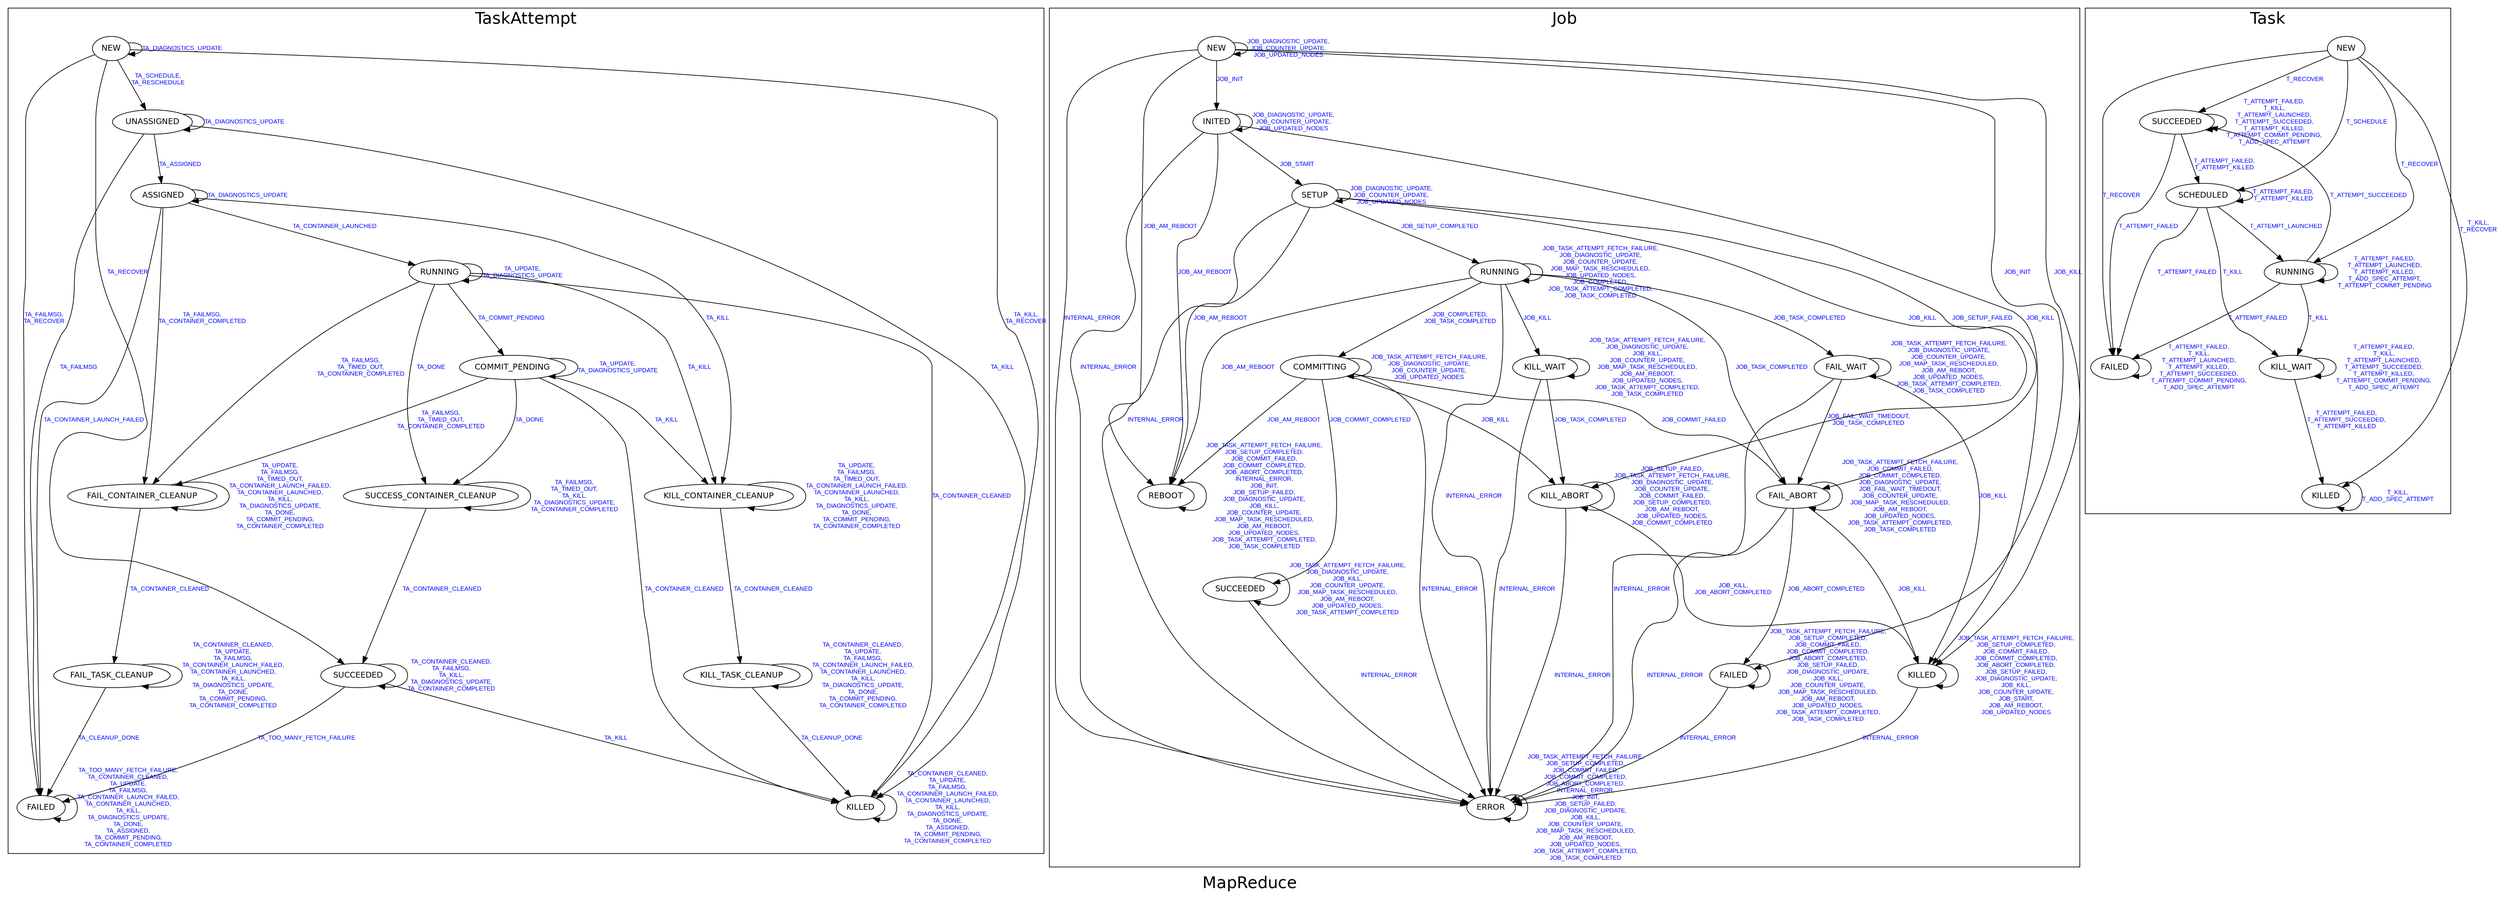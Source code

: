 digraph MapReduce {
graph [ label="MapReduce", fontsize=24, fontname=Helvetica];
node [fontsize=12, fontname=Helvetica];
edge [fontsize=9, fontcolor=blue, fontname=Arial];
subgraph cluster_TaskAttempt {
label="TaskAttempt"
  "TaskAttempt.NEW" [ label = NEW ];
  "TaskAttempt.NEW" -> "TaskAttempt.FAILED" [ label = "TA_FAILMSG,\nTA_RECOVER" ];
  "TaskAttempt.NEW" -> "TaskAttempt.UNASSIGNED" [ label = "TA_SCHEDULE,\nTA_RESCHEDULE" ];
  "TaskAttempt.NEW" -> "TaskAttempt.KILLED" [ label = "TA_KILL,\nTA_RECOVER" ];
  "TaskAttempt.NEW" -> "TaskAttempt.NEW" [ label = "TA_DIAGNOSTICS_UPDATE" ];
  "TaskAttempt.NEW" -> "TaskAttempt.SUCCEEDED" [ label = "TA_RECOVER" ];
  "TaskAttempt.SUCCEEDED" [ label = SUCCEEDED ];
  "TaskAttempt.SUCCEEDED" -> "TaskAttempt.FAILED" [ label = "TA_TOO_MANY_FETCH_FAILURE" ];
  "TaskAttempt.SUCCEEDED" -> "TaskAttempt.SUCCEEDED" [ label = "TA_CONTAINER_CLEANED,\nTA_FAILMSG,\nTA_KILL,\nTA_DIAGNOSTICS_UPDATE,\nTA_CONTAINER_COMPLETED" ];
  "TaskAttempt.SUCCEEDED" -> "TaskAttempt.KILLED" [ label = "TA_KILL" ];
  "TaskAttempt.COMMIT_PENDING" [ label = COMMIT_PENDING ];
  "TaskAttempt.COMMIT_PENDING" -> "TaskAttempt.KILLED" [ label = "TA_CONTAINER_CLEANED" ];
  "TaskAttempt.COMMIT_PENDING" -> "TaskAttempt.COMMIT_PENDING" [ label = "TA_UPDATE,\nTA_DIAGNOSTICS_UPDATE" ];
  "TaskAttempt.COMMIT_PENDING" -> "TaskAttempt.FAIL_CONTAINER_CLEANUP" [ label = "TA_FAILMSG,\nTA_TIMED_OUT,\nTA_CONTAINER_COMPLETED" ];
  "TaskAttempt.COMMIT_PENDING" -> "TaskAttempt.KILL_CONTAINER_CLEANUP" [ label = "TA_KILL" ];
  "TaskAttempt.COMMIT_PENDING" -> "TaskAttempt.SUCCESS_CONTAINER_CLEANUP" [ label = "TA_DONE" ];
  "TaskAttempt.KILL_CONTAINER_CLEANUP" [ label = KILL_CONTAINER_CLEANUP ];
  "TaskAttempt.KILL_CONTAINER_CLEANUP" -> "TaskAttempt.KILL_TASK_CLEANUP" [ label = "TA_CONTAINER_CLEANED" ];
  "TaskAttempt.KILL_CONTAINER_CLEANUP" -> "TaskAttempt.KILL_CONTAINER_CLEANUP" [ label = "TA_UPDATE,\nTA_FAILMSG,\nTA_TIMED_OUT,\nTA_CONTAINER_LAUNCH_FAILED,\nTA_CONTAINER_LAUNCHED,\nTA_KILL,\nTA_DIAGNOSTICS_UPDATE,\nTA_DONE,\nTA_COMMIT_PENDING,\nTA_CONTAINER_COMPLETED" ];
  "TaskAttempt.RUNNING" [ label = RUNNING ];
  "TaskAttempt.RUNNING" -> "TaskAttempt.KILLED" [ label = "TA_CONTAINER_CLEANED" ];
  "TaskAttempt.RUNNING" -> "TaskAttempt.RUNNING" [ label = "TA_UPDATE,\nTA_DIAGNOSTICS_UPDATE" ];
  "TaskAttempt.RUNNING" -> "TaskAttempt.FAIL_CONTAINER_CLEANUP" [ label = "TA_FAILMSG,\nTA_TIMED_OUT,\nTA_CONTAINER_COMPLETED" ];
  "TaskAttempt.RUNNING" -> "TaskAttempt.KILL_CONTAINER_CLEANUP" [ label = "TA_KILL" ];
  "TaskAttempt.RUNNING" -> "TaskAttempt.SUCCESS_CONTAINER_CLEANUP" [ label = "TA_DONE" ];
  "TaskAttempt.RUNNING" -> "TaskAttempt.COMMIT_PENDING" [ label = "TA_COMMIT_PENDING" ];
  "TaskAttempt.KILL_TASK_CLEANUP" [ label = KILL_TASK_CLEANUP ];
  "TaskAttempt.KILL_TASK_CLEANUP" -> "TaskAttempt.KILL_TASK_CLEANUP" [ label = "TA_CONTAINER_CLEANED,\nTA_UPDATE,\nTA_FAILMSG,\nTA_CONTAINER_LAUNCH_FAILED,\nTA_CONTAINER_LAUNCHED,\nTA_KILL,\nTA_DIAGNOSTICS_UPDATE,\nTA_DONE,\nTA_COMMIT_PENDING,\nTA_CONTAINER_COMPLETED" ];
  "TaskAttempt.KILL_TASK_CLEANUP" -> "TaskAttempt.KILLED" [ label = "TA_CLEANUP_DONE" ];
  "TaskAttempt.FAIL_TASK_CLEANUP" [ label = FAIL_TASK_CLEANUP ];
  "TaskAttempt.FAIL_TASK_CLEANUP" -> "TaskAttempt.FAIL_TASK_CLEANUP" [ label = "TA_CONTAINER_CLEANED,\nTA_UPDATE,\nTA_FAILMSG,\nTA_CONTAINER_LAUNCH_FAILED,\nTA_CONTAINER_LAUNCHED,\nTA_KILL,\nTA_DIAGNOSTICS_UPDATE,\nTA_DONE,\nTA_COMMIT_PENDING,\nTA_CONTAINER_COMPLETED" ];
  "TaskAttempt.FAIL_TASK_CLEANUP" -> "TaskAttempt.FAILED" [ label = "TA_CLEANUP_DONE" ];
  "TaskAttempt.UNASSIGNED" [ label = UNASSIGNED ];
  "TaskAttempt.UNASSIGNED" -> "TaskAttempt.FAILED" [ label = "TA_FAILMSG" ];
  "TaskAttempt.UNASSIGNED" -> "TaskAttempt.KILLED" [ label = "TA_KILL" ];
  "TaskAttempt.UNASSIGNED" -> "TaskAttempt.UNASSIGNED" [ label = "TA_DIAGNOSTICS_UPDATE" ];
  "TaskAttempt.UNASSIGNED" -> "TaskAttempt.ASSIGNED" [ label = "TA_ASSIGNED" ];
  "TaskAttempt.KILLED" [ label = KILLED ];
  "TaskAttempt.KILLED" -> "TaskAttempt.KILLED" [ label = "TA_CONTAINER_CLEANED,\nTA_UPDATE,\nTA_FAILMSG,\nTA_CONTAINER_LAUNCH_FAILED,\nTA_CONTAINER_LAUNCHED,\nTA_KILL,\nTA_DIAGNOSTICS_UPDATE,\nTA_DONE,\nTA_ASSIGNED,\nTA_COMMIT_PENDING,\nTA_CONTAINER_COMPLETED" ];
  "TaskAttempt.FAILED" [ label = FAILED ];
  "TaskAttempt.FAILED" -> "TaskAttempt.FAILED" [ label = "TA_TOO_MANY_FETCH_FAILURE,\nTA_CONTAINER_CLEANED,\nTA_UPDATE,\nTA_FAILMSG,\nTA_CONTAINER_LAUNCH_FAILED,\nTA_CONTAINER_LAUNCHED,\nTA_KILL,\nTA_DIAGNOSTICS_UPDATE,\nTA_DONE,\nTA_ASSIGNED,\nTA_COMMIT_PENDING,\nTA_CONTAINER_COMPLETED" ];
  "TaskAttempt.ASSIGNED" [ label = ASSIGNED ];
  "TaskAttempt.ASSIGNED" -> "TaskAttempt.FAIL_CONTAINER_CLEANUP" [ label = "TA_FAILMSG,\nTA_CONTAINER_COMPLETED" ];
  "TaskAttempt.ASSIGNED" -> "TaskAttempt.KILL_CONTAINER_CLEANUP" [ label = "TA_KILL" ];
  "TaskAttempt.ASSIGNED" -> "TaskAttempt.FAILED" [ label = "TA_CONTAINER_LAUNCH_FAILED" ];
  "TaskAttempt.ASSIGNED" -> "TaskAttempt.RUNNING" [ label = "TA_CONTAINER_LAUNCHED" ];
  "TaskAttempt.ASSIGNED" -> "TaskAttempt.ASSIGNED" [ label = "TA_DIAGNOSTICS_UPDATE" ];
  "TaskAttempt.SUCCESS_CONTAINER_CLEANUP" [ label = SUCCESS_CONTAINER_CLEANUP ];
  "TaskAttempt.SUCCESS_CONTAINER_CLEANUP" -> "TaskAttempt.SUCCEEDED" [ label = "TA_CONTAINER_CLEANED" ];
  "TaskAttempt.SUCCESS_CONTAINER_CLEANUP" -> "TaskAttempt.SUCCESS_CONTAINER_CLEANUP" [ label = "TA_FAILMSG,\nTA_TIMED_OUT,\nTA_KILL,\nTA_DIAGNOSTICS_UPDATE,\nTA_CONTAINER_COMPLETED" ];
  "TaskAttempt.FAIL_CONTAINER_CLEANUP" [ label = FAIL_CONTAINER_CLEANUP ];
  "TaskAttempt.FAIL_CONTAINER_CLEANUP" -> "TaskAttempt.FAIL_TASK_CLEANUP" [ label = "TA_CONTAINER_CLEANED" ];
  "TaskAttempt.FAIL_CONTAINER_CLEANUP" -> "TaskAttempt.FAIL_CONTAINER_CLEANUP" [ label = "TA_UPDATE,\nTA_FAILMSG,\nTA_TIMED_OUT,\nTA_CONTAINER_LAUNCH_FAILED,\nTA_CONTAINER_LAUNCHED,\nTA_KILL,\nTA_DIAGNOSTICS_UPDATE,\nTA_DONE,\nTA_COMMIT_PENDING,\nTA_CONTAINER_COMPLETED" ];
}

subgraph cluster_Job {
label="Job"
  "Job.RUNNING" [ label = RUNNING ];
  "Job.RUNNING" -> "Job.RUNNING" [ label = "JOB_TASK_ATTEMPT_FETCH_FAILURE,\nJOB_DIAGNOSTIC_UPDATE,\nJOB_COUNTER_UPDATE,\nJOB_MAP_TASK_RESCHEDULED,\nJOB_UPDATED_NODES,\nJOB_COMPLETED,\nJOB_TASK_ATTEMPT_COMPLETED,\nJOB_TASK_COMPLETED" ];
  "Job.RUNNING" -> "Job.KILL_WAIT" [ label = "JOB_KILL" ];
  "Job.RUNNING" -> "Job.REBOOT" [ label = "JOB_AM_REBOOT" ];
  "Job.RUNNING" -> "Job.COMMITTING" [ label = "JOB_COMPLETED,\nJOB_TASK_COMPLETED" ];
  "Job.RUNNING" -> "Job.ERROR" [ label = "INTERNAL_ERROR" ];
  "Job.RUNNING" -> "Job.FAIL_WAIT" [ label = "JOB_TASK_COMPLETED" ];
  "Job.RUNNING" -> "Job.FAIL_ABORT" [ label = "JOB_TASK_COMPLETED" ];
  "Job.FAIL_ABORT" [ label = FAIL_ABORT ];
  "Job.FAIL_ABORT" -> "Job.FAIL_ABORT" [ label = "JOB_TASK_ATTEMPT_FETCH_FAILURE,\nJOB_COMMIT_FAILED,\nJOB_COMMIT_COMPLETED,\nJOB_DIAGNOSTIC_UPDATE,\nJOB_FAIL_WAIT_TIMEDOUT,\nJOB_COUNTER_UPDATE,\nJOB_MAP_TASK_RESCHEDULED,\nJOB_AM_REBOOT,\nJOB_UPDATED_NODES,\nJOB_TASK_ATTEMPT_COMPLETED,\nJOB_TASK_COMPLETED" ];
  "Job.FAIL_ABORT" -> "Job.FAILED" [ label = "JOB_ABORT_COMPLETED" ];
  "Job.FAIL_ABORT" -> "Job.ERROR" [ label = "INTERNAL_ERROR" ];
  "Job.FAIL_ABORT" -> "Job.KILLED" [ label = "JOB_KILL" ];
  "Job.REBOOT" [ label = REBOOT ];
  "Job.REBOOT" -> "Job.REBOOT" [ label = "JOB_TASK_ATTEMPT_FETCH_FAILURE,\nJOB_SETUP_COMPLETED,\nJOB_COMMIT_FAILED,\nJOB_COMMIT_COMPLETED,\nJOB_ABORT_COMPLETED,\nINTERNAL_ERROR,\nJOB_INIT,\nJOB_SETUP_FAILED,\nJOB_DIAGNOSTIC_UPDATE,\nJOB_KILL,\nJOB_COUNTER_UPDATE,\nJOB_MAP_TASK_RESCHEDULED,\nJOB_AM_REBOOT,\nJOB_UPDATED_NODES,\nJOB_TASK_ATTEMPT_COMPLETED,\nJOB_TASK_COMPLETED" ];
  "Job.FAILED" [ label = FAILED ];
  "Job.FAILED" -> "Job.FAILED" [ label = "JOB_TASK_ATTEMPT_FETCH_FAILURE,\nJOB_SETUP_COMPLETED,\nJOB_COMMIT_FAILED,\nJOB_COMMIT_COMPLETED,\nJOB_ABORT_COMPLETED,\nJOB_SETUP_FAILED,\nJOB_DIAGNOSTIC_UPDATE,\nJOB_KILL,\nJOB_COUNTER_UPDATE,\nJOB_MAP_TASK_RESCHEDULED,\nJOB_AM_REBOOT,\nJOB_UPDATED_NODES,\nJOB_TASK_ATTEMPT_COMPLETED,\nJOB_TASK_COMPLETED" ];
  "Job.FAILED" -> "Job.ERROR" [ label = "INTERNAL_ERROR" ];
  "Job.ERROR" [ label = ERROR ];
  "Job.ERROR" -> "Job.ERROR" [ label = "JOB_TASK_ATTEMPT_FETCH_FAILURE,\nJOB_SETUP_COMPLETED,\nJOB_COMMIT_FAILED,\nJOB_COMMIT_COMPLETED,\nJOB_ABORT_COMPLETED,\nINTERNAL_ERROR,\nJOB_INIT,\nJOB_SETUP_FAILED,\nJOB_DIAGNOSTIC_UPDATE,\nJOB_KILL,\nJOB_COUNTER_UPDATE,\nJOB_MAP_TASK_RESCHEDULED,\nJOB_AM_REBOOT,\nJOB_UPDATED_NODES,\nJOB_TASK_ATTEMPT_COMPLETED,\nJOB_TASK_COMPLETED" ];
  "Job.KILL_WAIT" [ label = KILL_WAIT ];
  "Job.KILL_WAIT" -> "Job.KILL_WAIT" [ label = "JOB_TASK_ATTEMPT_FETCH_FAILURE,\nJOB_DIAGNOSTIC_UPDATE,\nJOB_KILL,\nJOB_COUNTER_UPDATE,\nJOB_MAP_TASK_RESCHEDULED,\nJOB_AM_REBOOT,\nJOB_UPDATED_NODES,\nJOB_TASK_ATTEMPT_COMPLETED,\nJOB_TASK_COMPLETED" ];
  "Job.KILL_WAIT" -> "Job.ERROR" [ label = "INTERNAL_ERROR" ];
  "Job.KILL_WAIT" -> "Job.KILL_ABORT" [ label = "JOB_TASK_COMPLETED" ];
  "Job.COMMITTING" [ label = COMMITTING ];
  "Job.COMMITTING" -> "Job.COMMITTING" [ label = "JOB_TASK_ATTEMPT_FETCH_FAILURE,\nJOB_DIAGNOSTIC_UPDATE,\nJOB_COUNTER_UPDATE,\nJOB_UPDATED_NODES" ];
  "Job.COMMITTING" -> "Job.KILL_ABORT" [ label = "JOB_KILL" ];
  "Job.COMMITTING" -> "Job.FAIL_ABORT" [ label = "JOB_COMMIT_FAILED" ];
  "Job.COMMITTING" -> "Job.REBOOT" [ label = "JOB_AM_REBOOT" ];
  "Job.COMMITTING" -> "Job.ERROR" [ label = "INTERNAL_ERROR" ];
  "Job.COMMITTING" -> "Job.SUCCEEDED" [ label = "JOB_COMMIT_COMPLETED" ];
  "Job.FAIL_WAIT" [ label = FAIL_WAIT ];
  "Job.FAIL_WAIT" -> "Job.FAIL_WAIT" [ label = "JOB_TASK_ATTEMPT_FETCH_FAILURE,\nJOB_DIAGNOSTIC_UPDATE,\nJOB_COUNTER_UPDATE,\nJOB_MAP_TASK_RESCHEDULED,\nJOB_AM_REBOOT,\nJOB_UPDATED_NODES,\nJOB_TASK_ATTEMPT_COMPLETED,\nJOB_TASK_COMPLETED" ];
  "Job.FAIL_WAIT" -> "Job.FAIL_ABORT" [ label = "JOB_FAIL_WAIT_TIMEDOUT,\nJOB_TASK_COMPLETED" ];
  "Job.FAIL_WAIT" -> "Job.KILLED" [ label = "JOB_KILL" ];
  "Job.FAIL_WAIT" -> "Job.ERROR" [ label = "INTERNAL_ERROR" ];
  "Job.INITED" [ label = INITED ];
  "Job.INITED" -> "Job.INITED" [ label = "JOB_DIAGNOSTIC_UPDATE,\nJOB_COUNTER_UPDATE,\nJOB_UPDATED_NODES" ];
  "Job.INITED" -> "Job.KILLED" [ label = "JOB_KILL" ];
  "Job.INITED" -> "Job.SETUP" [ label = "JOB_START" ];
  "Job.INITED" -> "Job.REBOOT" [ label = "JOB_AM_REBOOT" ];
  "Job.INITED" -> "Job.ERROR" [ label = "INTERNAL_ERROR" ];
  "Job.SETUP" [ label = SETUP ];
  "Job.SETUP" -> "Job.FAIL_ABORT" [ label = "JOB_SETUP_FAILED" ];
  "Job.SETUP" -> "Job.SETUP" [ label = "JOB_DIAGNOSTIC_UPDATE,\nJOB_COUNTER_UPDATE,\nJOB_UPDATED_NODES" ];
  "Job.SETUP" -> "Job.KILL_ABORT" [ label = "JOB_KILL" ];
  "Job.SETUP" -> "Job.RUNNING" [ label = "JOB_SETUP_COMPLETED" ];
  "Job.SETUP" -> "Job.REBOOT" [ label = "JOB_AM_REBOOT" ];
  "Job.SETUP" -> "Job.ERROR" [ label = "INTERNAL_ERROR" ];
  "Job.KILL_ABORT" [ label = KILL_ABORT ];
  "Job.KILL_ABORT" -> "Job.KILL_ABORT" [ label = "JOB_SETUP_FAILED,\nJOB_TASK_ATTEMPT_FETCH_FAILURE,\nJOB_DIAGNOSTIC_UPDATE,\nJOB_COUNTER_UPDATE,\nJOB_COMMIT_FAILED,\nJOB_SETUP_COMPLETED,\nJOB_AM_REBOOT,\nJOB_UPDATED_NODES,\nJOB_COMMIT_COMPLETED" ];
  "Job.KILL_ABORT" -> "Job.KILLED" [ label = "JOB_KILL,\nJOB_ABORT_COMPLETED" ];
  "Job.KILL_ABORT" -> "Job.ERROR" [ label = "INTERNAL_ERROR" ];
  "Job.KILLED" [ label = KILLED ];
  "Job.KILLED" -> "Job.KILLED" [ label = "JOB_TASK_ATTEMPT_FETCH_FAILURE,\nJOB_SETUP_COMPLETED,\nJOB_COMMIT_FAILED,\nJOB_COMMIT_COMPLETED,\nJOB_ABORT_COMPLETED,\nJOB_SETUP_FAILED,\nJOB_DIAGNOSTIC_UPDATE,\nJOB_KILL,\nJOB_COUNTER_UPDATE,\nJOB_START,\nJOB_AM_REBOOT,\nJOB_UPDATED_NODES" ];
  "Job.KILLED" -> "Job.ERROR" [ label = "INTERNAL_ERROR" ];
  "Job.SUCCEEDED" [ label = SUCCEEDED ];
  "Job.SUCCEEDED" -> "Job.SUCCEEDED" [ label = "JOB_TASK_ATTEMPT_FETCH_FAILURE,\nJOB_DIAGNOSTIC_UPDATE,\nJOB_KILL,\nJOB_COUNTER_UPDATE,\nJOB_MAP_TASK_RESCHEDULED,\nJOB_AM_REBOOT,\nJOB_UPDATED_NODES,\nJOB_TASK_ATTEMPT_COMPLETED" ];
  "Job.SUCCEEDED" -> "Job.ERROR" [ label = "INTERNAL_ERROR" ];
  "Job.NEW" [ label = NEW ];
  "Job.NEW" -> "Job.NEW" [ label = "JOB_DIAGNOSTIC_UPDATE,\nJOB_COUNTER_UPDATE,\nJOB_UPDATED_NODES" ];
  "Job.NEW" -> "Job.KILLED" [ label = "JOB_KILL" ];
  "Job.NEW" -> "Job.REBOOT" [ label = "JOB_AM_REBOOT" ];
  "Job.NEW" -> "Job.ERROR" [ label = "INTERNAL_ERROR" ];
  "Job.NEW" -> "Job.INITED" [ label = "JOB_INIT" ];
  "Job.NEW" -> "Job.FAILED" [ label = "JOB_INIT" ];
}

subgraph cluster_Task {
label="Task"
  "Task.SUCCEEDED" [ label = SUCCEEDED ];
  "Task.SUCCEEDED" -> "Task.SCHEDULED" [ label = "T_ATTEMPT_FAILED,\nT_ATTEMPT_KILLED" ];
  "Task.SUCCEEDED" -> "Task.SUCCEEDED" [ label = "T_ATTEMPT_FAILED,\nT_KILL,\nT_ATTEMPT_LAUNCHED,\nT_ATTEMPT_SUCCEEDED,\nT_ATTEMPT_KILLED,\nT_ATTEMPT_COMMIT_PENDING,\nT_ADD_SPEC_ATTEMPT" ];
  "Task.SUCCEEDED" -> "Task.FAILED" [ label = "T_ATTEMPT_FAILED" ];
  "Task.NEW" [ label = NEW ];
  "Task.NEW" -> "Task.KILLED" [ label = "T_KILL,\nT_RECOVER" ];
  "Task.NEW" -> "Task.RUNNING" [ label = "T_RECOVER" ];
  "Task.NEW" -> "Task.SUCCEEDED" [ label = "T_RECOVER" ];
  "Task.NEW" -> "Task.FAILED" [ label = "T_RECOVER" ];
  "Task.NEW" -> "Task.SCHEDULED" [ label = "T_SCHEDULE" ];
  "Task.KILLED" [ label = KILLED ];
  "Task.KILLED" -> "Task.KILLED" [ label = "T_KILL,\nT_ADD_SPEC_ATTEMPT" ];
  "Task.FAILED" [ label = FAILED ];
  "Task.FAILED" -> "Task.FAILED" [ label = "T_ATTEMPT_FAILED,\nT_KILL,\nT_ATTEMPT_LAUNCHED,\nT_ATTEMPT_KILLED,\nT_ATTEMPT_SUCCEEDED,\nT_ATTEMPT_COMMIT_PENDING,\nT_ADD_SPEC_ATTEMPT" ];
  "Task.KILL_WAIT" [ label = KILL_WAIT ];
  "Task.KILL_WAIT" -> "Task.KILL_WAIT" [ label = "T_ATTEMPT_FAILED,\nT_KILL,\nT_ATTEMPT_LAUNCHED,\nT_ATTEMPT_SUCCEEDED,\nT_ATTEMPT_KILLED,\nT_ATTEMPT_COMMIT_PENDING,\nT_ADD_SPEC_ATTEMPT" ];
  "Task.KILL_WAIT" -> "Task.KILLED" [ label = "T_ATTEMPT_FAILED,\nT_ATTEMPT_SUCCEEDED,\nT_ATTEMPT_KILLED" ];
  "Task.RUNNING" [ label = RUNNING ];
  "Task.RUNNING" -> "Task.RUNNING" [ label = "T_ATTEMPT_FAILED,\nT_ATTEMPT_LAUNCHED,\nT_ATTEMPT_KILLED,\nT_ADD_SPEC_ATTEMPT,\nT_ATTEMPT_COMMIT_PENDING" ];
  "Task.RUNNING" -> "Task.FAILED" [ label = "T_ATTEMPT_FAILED" ];
  "Task.RUNNING" -> "Task.KILL_WAIT" [ label = "T_KILL" ];
  "Task.RUNNING" -> "Task.SUCCEEDED" [ label = "T_ATTEMPT_SUCCEEDED" ];
  "Task.SCHEDULED" [ label = SCHEDULED ];
  "Task.SCHEDULED" -> "Task.SCHEDULED" [ label = "T_ATTEMPT_FAILED,\nT_ATTEMPT_KILLED" ];
  "Task.SCHEDULED" -> "Task.FAILED" [ label = "T_ATTEMPT_FAILED" ];
  "Task.SCHEDULED" -> "Task.KILL_WAIT" [ label = "T_KILL" ];
  "Task.SCHEDULED" -> "Task.RUNNING" [ label = "T_ATTEMPT_LAUNCHED" ];
}

}
